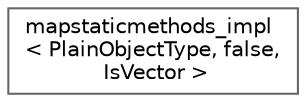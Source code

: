 digraph "类继承关系图"
{
 // LATEX_PDF_SIZE
  bgcolor="transparent";
  edge [fontname=Helvetica,fontsize=10,labelfontname=Helvetica,labelfontsize=10];
  node [fontname=Helvetica,fontsize=10,shape=box,height=0.2,width=0.4];
  rankdir="LR";
  Node0 [id="Node000000",label="mapstaticmethods_impl\l\< PlainObjectType, false,\l IsVector \>",height=0.2,width=0.4,color="grey40", fillcolor="white", style="filled",URL="$structmapstaticmethods__impl_3_01_plain_object_type_00_01false_00_01_is_vector_01_4.html",tooltip=" "];
}

